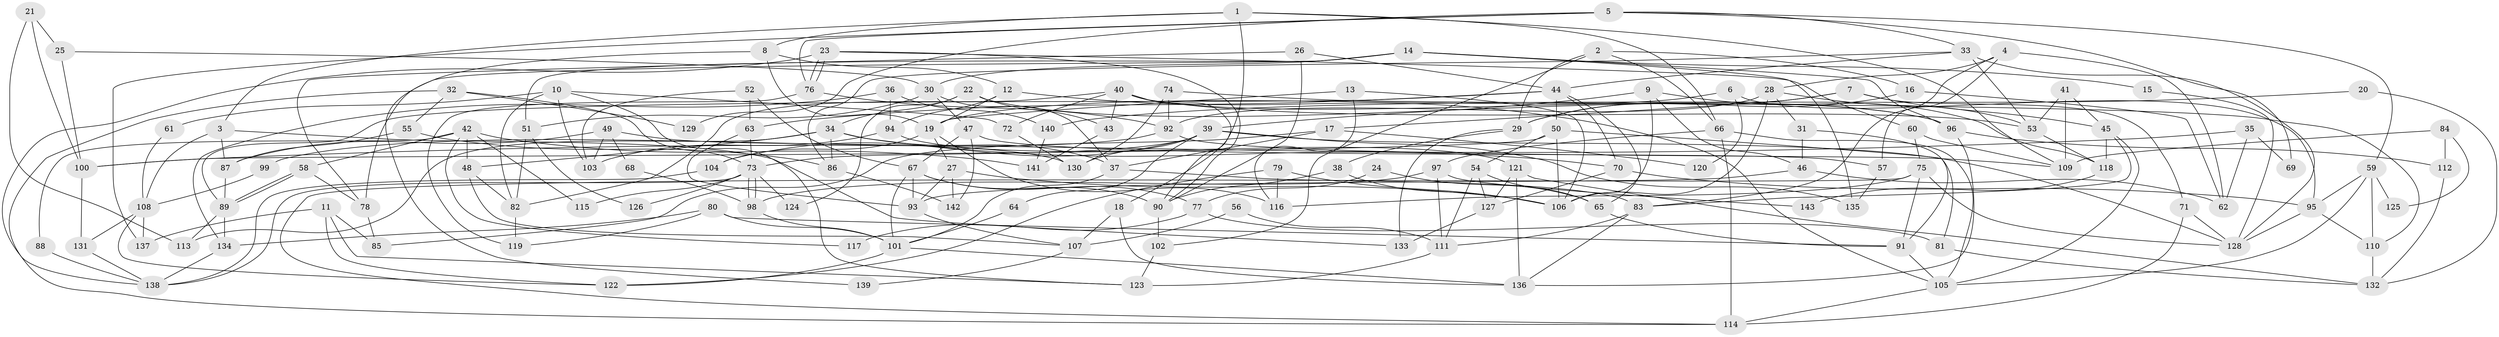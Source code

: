 // coarse degree distribution, {5: 0.1978021978021978, 4: 0.12087912087912088, 6: 0.18681318681318682, 7: 0.15384615384615385, 3: 0.15384615384615385, 2: 0.0989010989010989, 8: 0.03296703296703297, 9: 0.04395604395604396, 10: 0.01098901098901099}
// Generated by graph-tools (version 1.1) at 2025/41/03/06/25 10:41:57]
// undirected, 143 vertices, 286 edges
graph export_dot {
graph [start="1"]
  node [color=gray90,style=filled];
  1;
  2;
  3;
  4;
  5;
  6;
  7;
  8;
  9;
  10;
  11;
  12;
  13;
  14;
  15;
  16;
  17;
  18;
  19;
  20;
  21;
  22;
  23;
  24;
  25;
  26;
  27;
  28;
  29;
  30;
  31;
  32;
  33;
  34;
  35;
  36;
  37;
  38;
  39;
  40;
  41;
  42;
  43;
  44;
  45;
  46;
  47;
  48;
  49;
  50;
  51;
  52;
  53;
  54;
  55;
  56;
  57;
  58;
  59;
  60;
  61;
  62;
  63;
  64;
  65;
  66;
  67;
  68;
  69;
  70;
  71;
  72;
  73;
  74;
  75;
  76;
  77;
  78;
  79;
  80;
  81;
  82;
  83;
  84;
  85;
  86;
  87;
  88;
  89;
  90;
  91;
  92;
  93;
  94;
  95;
  96;
  97;
  98;
  99;
  100;
  101;
  102;
  103;
  104;
  105;
  106;
  107;
  108;
  109;
  110;
  111;
  112;
  113;
  114;
  115;
  116;
  117;
  118;
  119;
  120;
  121;
  122;
  123;
  124;
  125;
  126;
  127;
  128;
  129;
  130;
  131;
  132;
  133;
  134;
  135;
  136;
  137;
  138;
  139;
  140;
  141;
  142;
  143;
  1 -- 3;
  1 -- 8;
  1 -- 18;
  1 -- 66;
  1 -- 109;
  2 -- 29;
  2 -- 66;
  2 -- 16;
  2 -- 102;
  3 -- 87;
  3 -- 133;
  3 -- 108;
  4 -- 28;
  4 -- 83;
  4 -- 57;
  4 -- 62;
  5 -- 59;
  5 -- 76;
  5 -- 33;
  5 -- 69;
  5 -- 129;
  5 -- 137;
  6 -- 19;
  6 -- 95;
  6 -- 120;
  7 -- 29;
  7 -- 45;
  7 -- 17;
  7 -- 71;
  8 -- 19;
  8 -- 12;
  8 -- 139;
  9 -- 39;
  9 -- 106;
  9 -- 46;
  9 -- 118;
  10 -- 123;
  10 -- 72;
  10 -- 61;
  10 -- 82;
  10 -- 103;
  11 -- 122;
  11 -- 123;
  11 -- 85;
  11 -- 137;
  12 -- 19;
  12 -- 105;
  12 -- 94;
  13 -- 116;
  13 -- 19;
  13 -- 106;
  14 -- 51;
  14 -- 30;
  14 -- 15;
  14 -- 78;
  14 -- 96;
  14 -- 135;
  15 -- 128;
  16 -- 62;
  16 -- 29;
  17 -- 37;
  17 -- 85;
  17 -- 120;
  18 -- 136;
  18 -- 107;
  19 -- 27;
  19 -- 104;
  19 -- 116;
  20 -- 140;
  20 -- 132;
  21 -- 113;
  21 -- 100;
  21 -- 25;
  22 -- 34;
  22 -- 96;
  22 -- 43;
  22 -- 124;
  23 -- 76;
  23 -- 76;
  23 -- 90;
  23 -- 60;
  23 -- 138;
  24 -- 77;
  24 -- 65;
  25 -- 30;
  25 -- 100;
  26 -- 44;
  26 -- 78;
  26 -- 90;
  27 -- 106;
  27 -- 93;
  27 -- 142;
  28 -- 106;
  28 -- 53;
  28 -- 31;
  28 -- 92;
  29 -- 38;
  29 -- 133;
  30 -- 47;
  30 -- 37;
  30 -- 51;
  31 -- 91;
  31 -- 46;
  32 -- 114;
  32 -- 73;
  32 -- 55;
  32 -- 129;
  33 -- 44;
  33 -- 53;
  33 -- 86;
  33 -- 128;
  34 -- 70;
  34 -- 86;
  34 -- 37;
  34 -- 48;
  34 -- 113;
  35 -- 62;
  35 -- 100;
  35 -- 69;
  36 -- 134;
  36 -- 94;
  36 -- 140;
  37 -- 83;
  37 -- 101;
  38 -- 90;
  38 -- 106;
  39 -- 73;
  39 -- 128;
  39 -- 64;
  39 -- 104;
  39 -- 130;
  39 -- 135;
  40 -- 90;
  40 -- 96;
  40 -- 43;
  40 -- 53;
  40 -- 72;
  40 -- 82;
  41 -- 109;
  41 -- 53;
  41 -- 45;
  42 -- 48;
  42 -- 58;
  42 -- 88;
  42 -- 115;
  42 -- 117;
  42 -- 141;
  43 -- 141;
  44 -- 63;
  44 -- 89;
  44 -- 50;
  44 -- 65;
  44 -- 70;
  45 -- 118;
  45 -- 83;
  45 -- 105;
  46 -- 62;
  46 -- 93;
  47 -- 57;
  47 -- 67;
  47 -- 142;
  48 -- 82;
  48 -- 107;
  49 -- 87;
  49 -- 103;
  49 -- 68;
  49 -- 130;
  50 -- 106;
  50 -- 54;
  50 -- 81;
  50 -- 100;
  51 -- 82;
  51 -- 126;
  52 -- 67;
  52 -- 63;
  52 -- 103;
  53 -- 118;
  54 -- 65;
  54 -- 111;
  54 -- 127;
  55 -- 86;
  55 -- 87;
  56 -- 107;
  56 -- 111;
  57 -- 135;
  58 -- 78;
  58 -- 89;
  58 -- 89;
  59 -- 95;
  59 -- 110;
  59 -- 105;
  59 -- 125;
  60 -- 75;
  60 -- 109;
  61 -- 108;
  63 -- 93;
  63 -- 73;
  64 -- 101;
  65 -- 91;
  66 -- 105;
  66 -- 97;
  66 -- 114;
  67 -- 101;
  67 -- 93;
  67 -- 77;
  67 -- 90;
  68 -- 98;
  70 -- 127;
  70 -- 95;
  71 -- 114;
  71 -- 128;
  72 -- 130;
  73 -- 138;
  73 -- 98;
  73 -- 98;
  73 -- 115;
  73 -- 124;
  73 -- 126;
  74 -- 92;
  74 -- 130;
  74 -- 110;
  75 -- 114;
  75 -- 128;
  75 -- 91;
  75 -- 116;
  76 -- 92;
  76 -- 119;
  77 -- 81;
  77 -- 117;
  78 -- 85;
  79 -- 116;
  79 -- 122;
  79 -- 106;
  80 -- 91;
  80 -- 119;
  80 -- 101;
  80 -- 134;
  81 -- 132;
  82 -- 119;
  83 -- 111;
  83 -- 136;
  84 -- 109;
  84 -- 112;
  84 -- 125;
  86 -- 142;
  87 -- 89;
  88 -- 138;
  89 -- 134;
  89 -- 113;
  90 -- 102;
  91 -- 105;
  92 -- 109;
  92 -- 99;
  93 -- 107;
  94 -- 103;
  94 -- 121;
  95 -- 128;
  95 -- 110;
  96 -- 136;
  96 -- 112;
  97 -- 98;
  97 -- 111;
  97 -- 143;
  98 -- 101;
  99 -- 108;
  100 -- 131;
  101 -- 122;
  101 -- 136;
  102 -- 123;
  104 -- 138;
  105 -- 114;
  107 -- 139;
  108 -- 137;
  108 -- 122;
  108 -- 131;
  110 -- 132;
  111 -- 123;
  112 -- 132;
  118 -- 143;
  121 -- 136;
  121 -- 127;
  121 -- 132;
  127 -- 133;
  131 -- 138;
  134 -- 138;
  140 -- 141;
}
